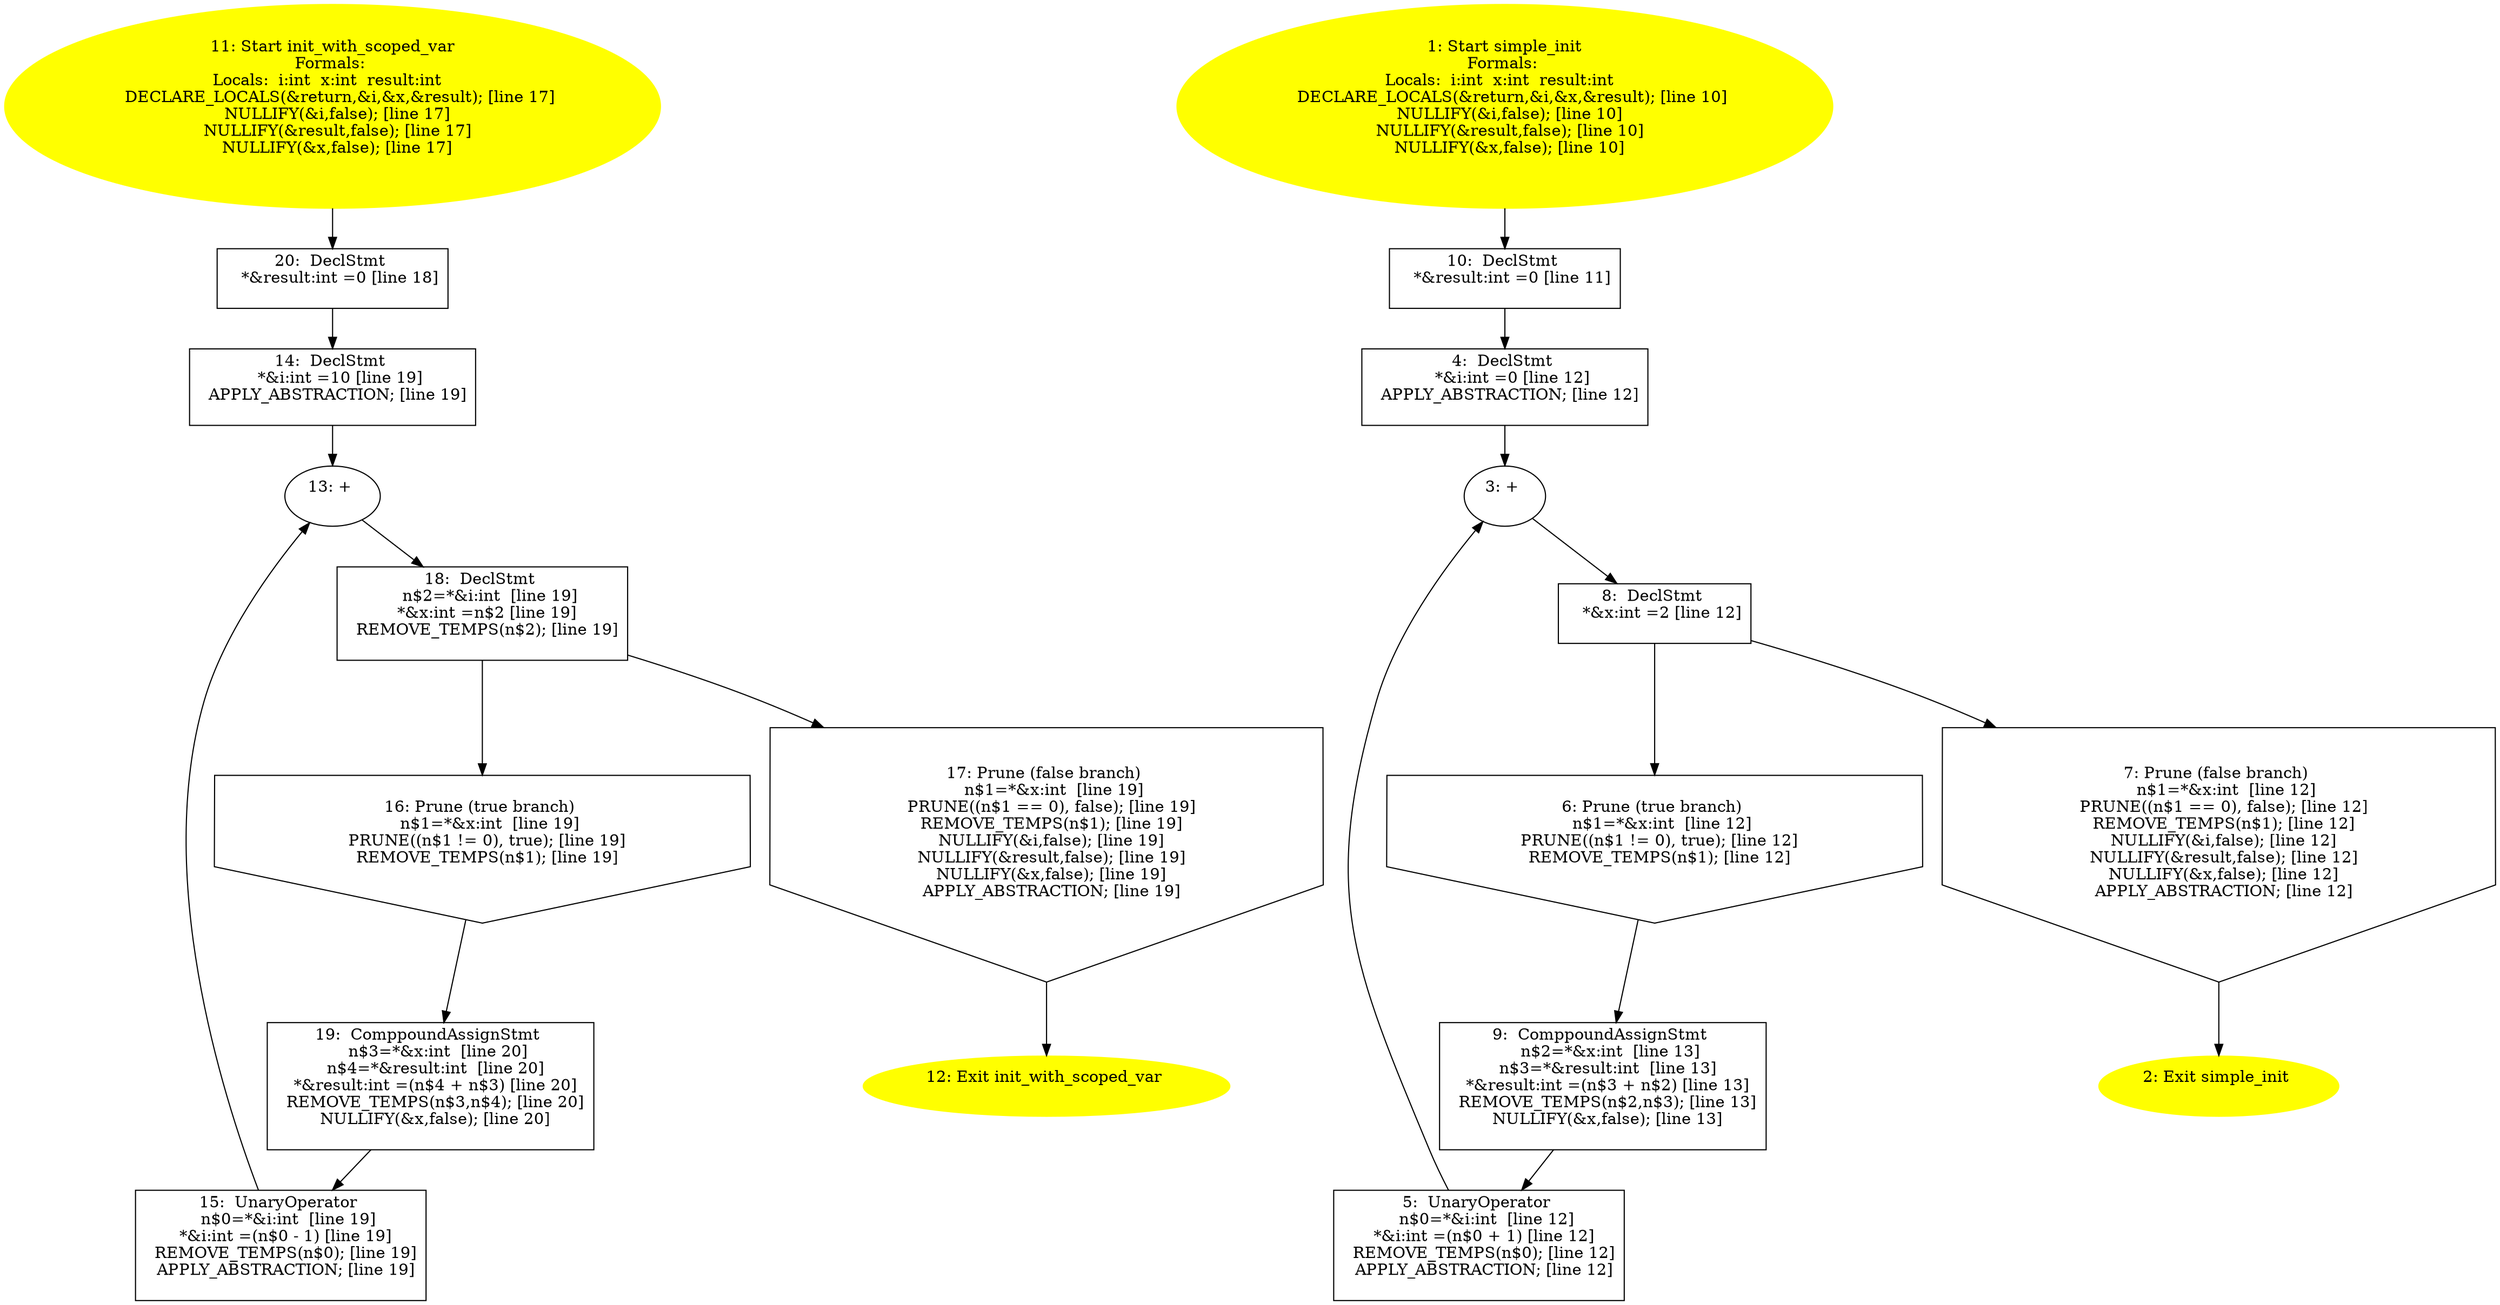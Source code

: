 digraph iCFG {
20 [label="20:  DeclStmt \n   *&result:int =0 [line 18]\n " shape="box"]
	

	 20 -> 14 ;
19 [label="19:  ComppoundAssignStmt \n   n$3=*&x:int  [line 20]\n  n$4=*&result:int  [line 20]\n  *&result:int =(n$4 + n$3) [line 20]\n  REMOVE_TEMPS(n$3,n$4); [line 20]\n  NULLIFY(&x,false); [line 20]\n " shape="box"]
	

	 19 -> 15 ;
18 [label="18:  DeclStmt \n   n$2=*&i:int  [line 19]\n  *&x:int =n$2 [line 19]\n  REMOVE_TEMPS(n$2); [line 19]\n " shape="box"]
	

	 18 -> 16 ;
	 18 -> 17 ;
17 [label="17: Prune (false branch) \n   n$1=*&x:int  [line 19]\n  PRUNE((n$1 == 0), false); [line 19]\n  REMOVE_TEMPS(n$1); [line 19]\n  NULLIFY(&i,false); [line 19]\n  NULLIFY(&result,false); [line 19]\n  NULLIFY(&x,false); [line 19]\n  APPLY_ABSTRACTION; [line 19]\n " shape="invhouse"]
	

	 17 -> 12 ;
16 [label="16: Prune (true branch) \n   n$1=*&x:int  [line 19]\n  PRUNE((n$1 != 0), true); [line 19]\n  REMOVE_TEMPS(n$1); [line 19]\n " shape="invhouse"]
	

	 16 -> 19 ;
15 [label="15:  UnaryOperator \n   n$0=*&i:int  [line 19]\n  *&i:int =(n$0 - 1) [line 19]\n  REMOVE_TEMPS(n$0); [line 19]\n  APPLY_ABSTRACTION; [line 19]\n " shape="box"]
	

	 15 -> 13 ;
14 [label="14:  DeclStmt \n   *&i:int =10 [line 19]\n  APPLY_ABSTRACTION; [line 19]\n " shape="box"]
	

	 14 -> 13 ;
13 [label="13: + \n  " ]
	

	 13 -> 18 ;
12 [label="12: Exit init_with_scoped_var \n  " color=yellow style=filled]
	

11 [label="11: Start init_with_scoped_var\nFormals: \nLocals:  i:int  x:int  result:int  \n   DECLARE_LOCALS(&return,&i,&x,&result); [line 17]\n  NULLIFY(&i,false); [line 17]\n  NULLIFY(&result,false); [line 17]\n  NULLIFY(&x,false); [line 17]\n " color=yellow style=filled]
	

	 11 -> 20 ;
10 [label="10:  DeclStmt \n   *&result:int =0 [line 11]\n " shape="box"]
	

	 10 -> 4 ;
9 [label="9:  ComppoundAssignStmt \n   n$2=*&x:int  [line 13]\n  n$3=*&result:int  [line 13]\n  *&result:int =(n$3 + n$2) [line 13]\n  REMOVE_TEMPS(n$2,n$3); [line 13]\n  NULLIFY(&x,false); [line 13]\n " shape="box"]
	

	 9 -> 5 ;
8 [label="8:  DeclStmt \n   *&x:int =2 [line 12]\n " shape="box"]
	

	 8 -> 6 ;
	 8 -> 7 ;
7 [label="7: Prune (false branch) \n   n$1=*&x:int  [line 12]\n  PRUNE((n$1 == 0), false); [line 12]\n  REMOVE_TEMPS(n$1); [line 12]\n  NULLIFY(&i,false); [line 12]\n  NULLIFY(&result,false); [line 12]\n  NULLIFY(&x,false); [line 12]\n  APPLY_ABSTRACTION; [line 12]\n " shape="invhouse"]
	

	 7 -> 2 ;
6 [label="6: Prune (true branch) \n   n$1=*&x:int  [line 12]\n  PRUNE((n$1 != 0), true); [line 12]\n  REMOVE_TEMPS(n$1); [line 12]\n " shape="invhouse"]
	

	 6 -> 9 ;
5 [label="5:  UnaryOperator \n   n$0=*&i:int  [line 12]\n  *&i:int =(n$0 + 1) [line 12]\n  REMOVE_TEMPS(n$0); [line 12]\n  APPLY_ABSTRACTION; [line 12]\n " shape="box"]
	

	 5 -> 3 ;
4 [label="4:  DeclStmt \n   *&i:int =0 [line 12]\n  APPLY_ABSTRACTION; [line 12]\n " shape="box"]
	

	 4 -> 3 ;
3 [label="3: + \n  " ]
	

	 3 -> 8 ;
2 [label="2: Exit simple_init \n  " color=yellow style=filled]
	

1 [label="1: Start simple_init\nFormals: \nLocals:  i:int  x:int  result:int  \n   DECLARE_LOCALS(&return,&i,&x,&result); [line 10]\n  NULLIFY(&i,false); [line 10]\n  NULLIFY(&result,false); [line 10]\n  NULLIFY(&x,false); [line 10]\n " color=yellow style=filled]
	

	 1 -> 10 ;
}
